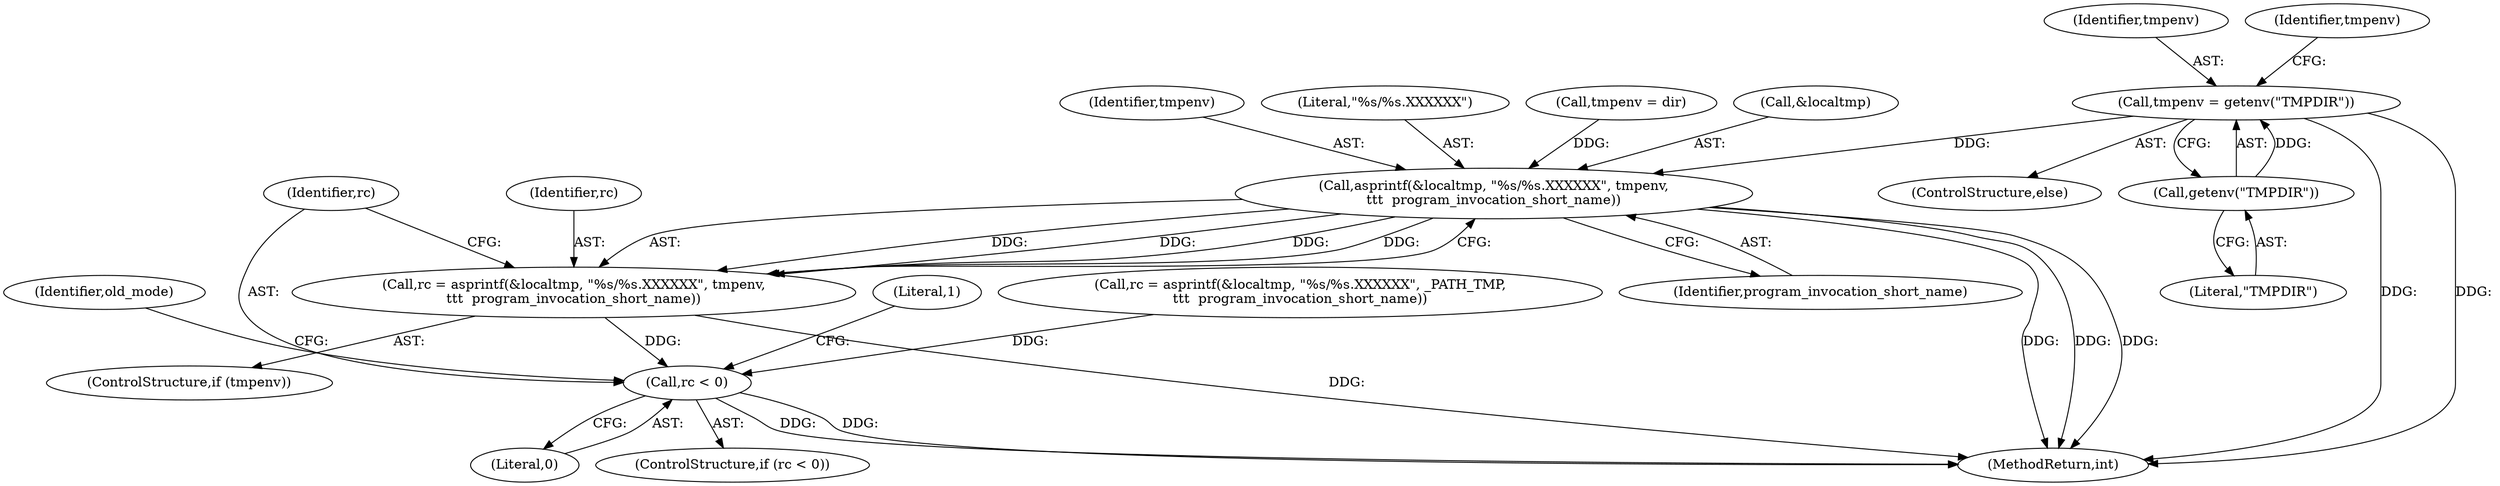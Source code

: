 digraph "0_util-linux_bde91c85bdc77975155058276f99d2e0f5eab5a9_0@API" {
"1000118" [label="(Call,tmpenv = getenv(\"TMPDIR\"))"];
"1000120" [label="(Call,getenv(\"TMPDIR\"))"];
"1000126" [label="(Call,asprintf(&localtmp, \"%s/%s.XXXXXX\", tmpenv,\n\t\t\t  program_invocation_short_name))"];
"1000124" [label="(Call,rc = asprintf(&localtmp, \"%s/%s.XXXXXX\", tmpenv,\n\t\t\t  program_invocation_short_name))"];
"1000142" [label="(Call,rc < 0)"];
"1000142" [label="(Call,rc < 0)"];
"1000118" [label="(Call,tmpenv = getenv(\"TMPDIR\"))"];
"1000130" [label="(Identifier,tmpenv)"];
"1000129" [label="(Literal,\"%s/%s.XXXXXX\")"];
"1000149" [label="(Identifier,old_mode)"];
"1000119" [label="(Identifier,tmpenv)"];
"1000114" [label="(Call,tmpenv = dir)"];
"1000120" [label="(Call,getenv(\"TMPDIR\"))"];
"1000125" [label="(Identifier,rc)"];
"1000143" [label="(Identifier,rc)"];
"1000122" [label="(ControlStructure,if (tmpenv))"];
"1000144" [label="(Literal,0)"];
"1000126" [label="(Call,asprintf(&localtmp, \"%s/%s.XXXXXX\", tmpenv,\n\t\t\t  program_invocation_short_name))"];
"1000147" [label="(Literal,1)"];
"1000117" [label="(ControlStructure,else)"];
"1000141" [label="(ControlStructure,if (rc < 0))"];
"1000123" [label="(Identifier,tmpenv)"];
"1000124" [label="(Call,rc = asprintf(&localtmp, \"%s/%s.XXXXXX\", tmpenv,\n\t\t\t  program_invocation_short_name))"];
"1000133" [label="(Call,rc = asprintf(&localtmp, \"%s/%s.XXXXXX\", _PATH_TMP,\n\t\t\t  program_invocation_short_name))"];
"1000127" [label="(Call,&localtmp)"];
"1000131" [label="(Identifier,program_invocation_short_name)"];
"1000182" [label="(MethodReturn,int)"];
"1000121" [label="(Literal,\"TMPDIR\")"];
"1000118" -> "1000117"  [label="AST: "];
"1000118" -> "1000120"  [label="CFG: "];
"1000119" -> "1000118"  [label="AST: "];
"1000120" -> "1000118"  [label="AST: "];
"1000123" -> "1000118"  [label="CFG: "];
"1000118" -> "1000182"  [label="DDG: "];
"1000118" -> "1000182"  [label="DDG: "];
"1000120" -> "1000118"  [label="DDG: "];
"1000118" -> "1000126"  [label="DDG: "];
"1000120" -> "1000121"  [label="CFG: "];
"1000121" -> "1000120"  [label="AST: "];
"1000126" -> "1000124"  [label="AST: "];
"1000126" -> "1000131"  [label="CFG: "];
"1000127" -> "1000126"  [label="AST: "];
"1000129" -> "1000126"  [label="AST: "];
"1000130" -> "1000126"  [label="AST: "];
"1000131" -> "1000126"  [label="AST: "];
"1000124" -> "1000126"  [label="CFG: "];
"1000126" -> "1000182"  [label="DDG: "];
"1000126" -> "1000182"  [label="DDG: "];
"1000126" -> "1000182"  [label="DDG: "];
"1000126" -> "1000124"  [label="DDG: "];
"1000126" -> "1000124"  [label="DDG: "];
"1000126" -> "1000124"  [label="DDG: "];
"1000126" -> "1000124"  [label="DDG: "];
"1000114" -> "1000126"  [label="DDG: "];
"1000124" -> "1000122"  [label="AST: "];
"1000125" -> "1000124"  [label="AST: "];
"1000143" -> "1000124"  [label="CFG: "];
"1000124" -> "1000182"  [label="DDG: "];
"1000124" -> "1000142"  [label="DDG: "];
"1000142" -> "1000141"  [label="AST: "];
"1000142" -> "1000144"  [label="CFG: "];
"1000143" -> "1000142"  [label="AST: "];
"1000144" -> "1000142"  [label="AST: "];
"1000147" -> "1000142"  [label="CFG: "];
"1000149" -> "1000142"  [label="CFG: "];
"1000142" -> "1000182"  [label="DDG: "];
"1000142" -> "1000182"  [label="DDG: "];
"1000133" -> "1000142"  [label="DDG: "];
}
